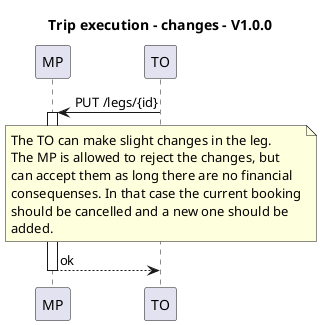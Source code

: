 @startuml Support
title Trip execution - changes - V1.0.0
participant MP
participant TO

autoactivate on

TO -> MP : PUT /legs/{id}
note over TO
The TO can make slight changes in the leg. 
The MP is allowed to reject the changes, but 
can accept them as long there are no financial
consequenses. In that case the current booking
should be cancelled and a new one should be 
added.
end note
return ok

@enduml
